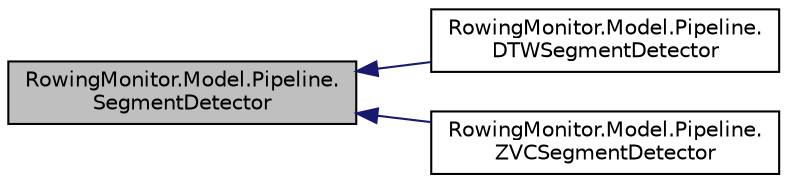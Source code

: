 digraph "RowingMonitor.Model.Pipeline.SegmentDetector"
{
  edge [fontname="Helvetica",fontsize="10",labelfontname="Helvetica",labelfontsize="10"];
  node [fontname="Helvetica",fontsize="10",shape=record];
  rankdir="LR";
  Node0 [label="RowingMonitor.Model.Pipeline.\lSegmentDetector",height=0.2,width=0.4,color="black", fillcolor="grey75", style="filled", fontcolor="black"];
  Node0 -> Node1 [dir="back",color="midnightblue",fontsize="10",style="solid",fontname="Helvetica"];
  Node1 [label="RowingMonitor.Model.Pipeline.\lDTWSegmentDetector",height=0.2,width=0.4,color="black", fillcolor="white", style="filled",URL="$class_rowing_monitor_1_1_model_1_1_pipeline_1_1_d_t_w_segment_detector.html"];
  Node0 -> Node2 [dir="back",color="midnightblue",fontsize="10",style="solid",fontname="Helvetica"];
  Node2 [label="RowingMonitor.Model.Pipeline.\lZVCSegmentDetector",height=0.2,width=0.4,color="black", fillcolor="white", style="filled",URL="$class_rowing_monitor_1_1_model_1_1_pipeline_1_1_z_v_c_segment_detector.html"];
}
